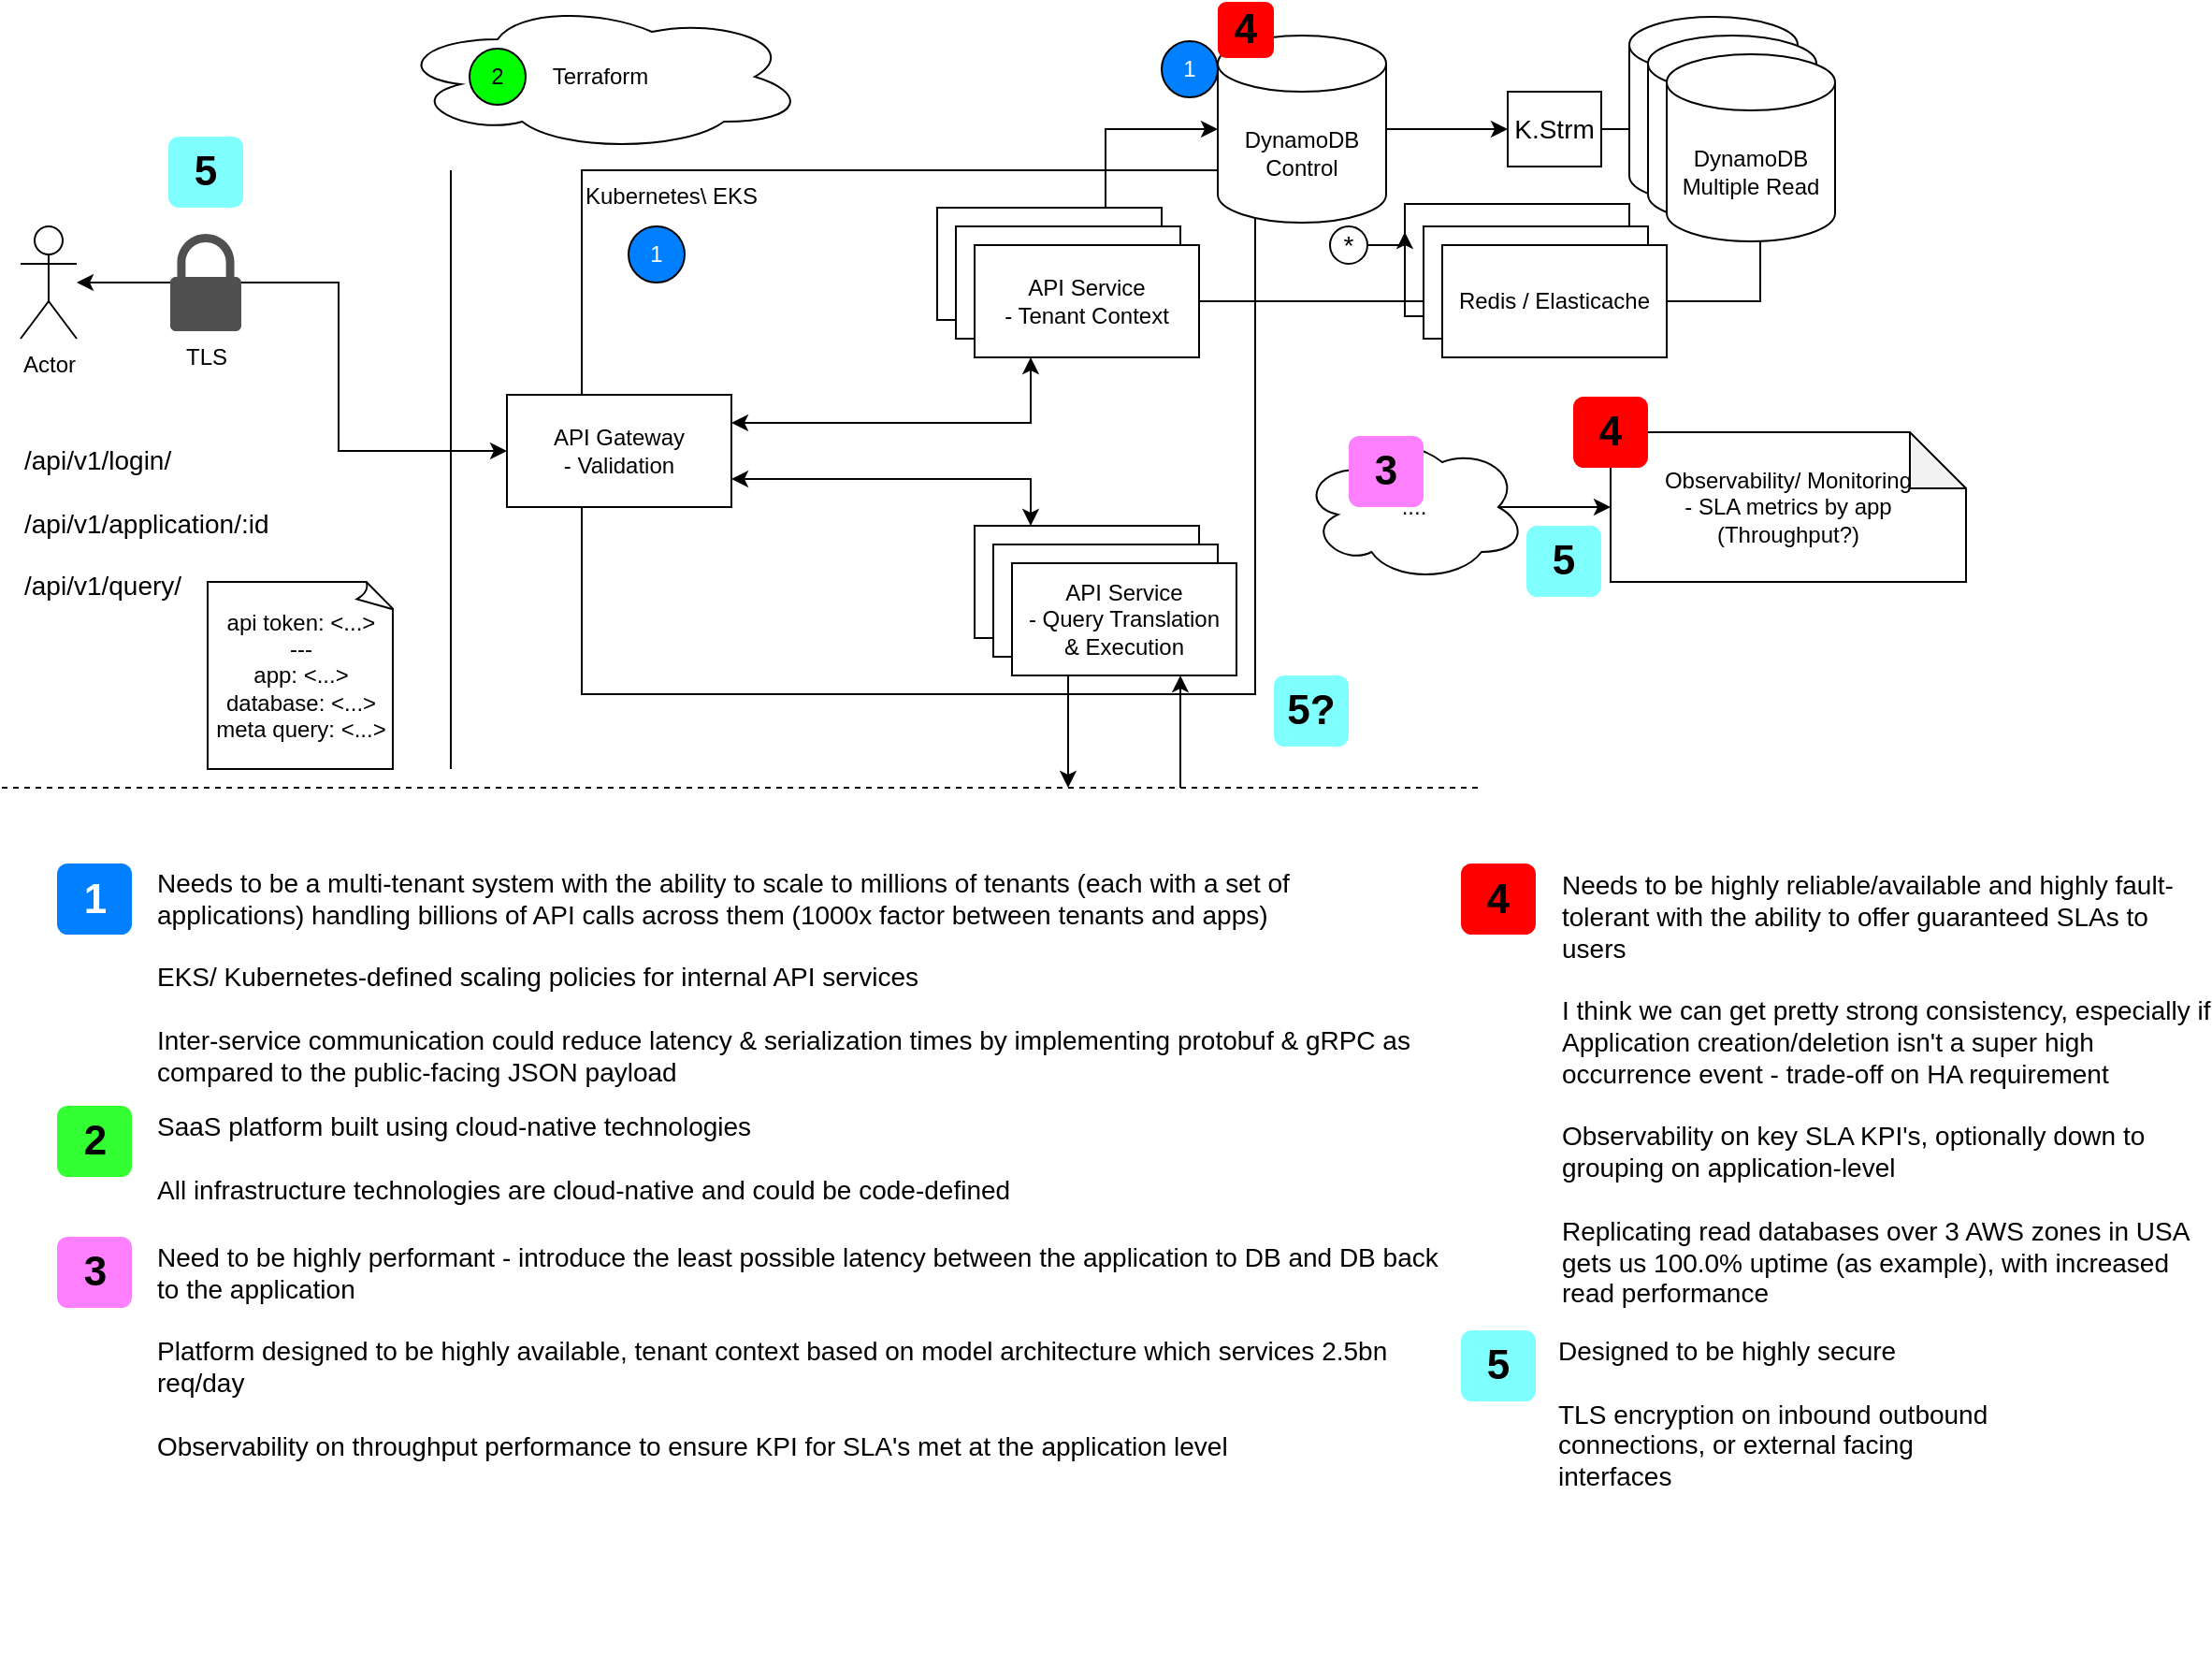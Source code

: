 <mxfile version="20.7.4" type="device"><diagram id="QqhK3WUlNgL-NaVFM3Zw" name="Page-1"><mxGraphModel dx="1134" dy="603" grid="1" gridSize="10" guides="1" tooltips="1" connect="1" arrows="1" fold="1" page="1" pageScale="1" pageWidth="850" pageHeight="1100" math="0" shadow="0"><root><mxCell id="0"/><mxCell id="1" parent="0"/><mxCell id="F1HsuNsBUmVkrQcJzJQE-38" value="Redis / Elasticache" style="rounded=0;whiteSpace=wrap;html=1;" parent="1" vertex="1"><mxGeometry x="1010" y="198" width="120" height="60" as="geometry"/></mxCell><mxCell id="F1HsuNsBUmVkrQcJzJQE-35" style="edgeStyle=orthogonalEdgeStyle;rounded=0;orthogonalLoop=1;jettySize=auto;html=1;exitX=1;exitY=0.5;exitDx=0;exitDy=0;fontSize=14;" parent="1" source="F1HsuNsBUmVkrQcJzJQE-32" target="F1HsuNsBUmVkrQcJzJQE-15" edge="1"><mxGeometry relative="1" as="geometry"/></mxCell><mxCell id="mWcm74a7uJMiMUH1cGID-33" value="Kubernetes\ EKS" style="rounded=0;whiteSpace=wrap;html=1;verticalAlign=top;align=left;" parent="1" vertex="1"><mxGeometry x="570" y="180" width="360" height="280" as="geometry"/></mxCell><mxCell id="F1HsuNsBUmVkrQcJzJQE-36" style="edgeStyle=orthogonalEdgeStyle;rounded=0;orthogonalLoop=1;jettySize=auto;html=1;exitX=0.75;exitY=0;exitDx=0;exitDy=0;entryX=0;entryY=0.5;entryDx=0;entryDy=0;entryPerimeter=0;fontSize=14;" parent="1" source="mWcm74a7uJMiMUH1cGID-17" target="F1HsuNsBUmVkrQcJzJQE-3" edge="1"><mxGeometry relative="1" as="geometry"/></mxCell><mxCell id="mWcm74a7uJMiMUH1cGID-17" value="API Services" style="rounded=0;whiteSpace=wrap;html=1;" parent="1" vertex="1"><mxGeometry x="760" y="200" width="120" height="60" as="geometry"/></mxCell><mxCell id="mWcm74a7uJMiMUH1cGID-2" value="" style="endArrow=none;html=1;rounded=0;" parent="1" edge="1"><mxGeometry width="50" height="50" relative="1" as="geometry"><mxPoint x="500" y="500" as="sourcePoint"/><mxPoint x="500" y="180" as="targetPoint"/></mxGeometry></mxCell><mxCell id="mWcm74a7uJMiMUH1cGID-3" value="Actor" style="shape=umlActor;verticalLabelPosition=bottom;verticalAlign=top;html=1;outlineConnect=0;" parent="1" vertex="1"><mxGeometry x="270" y="210" width="30" height="60" as="geometry"/></mxCell><mxCell id="mWcm74a7uJMiMUH1cGID-6" value="API Gateway&lt;br&gt;- Validation" style="rounded=0;whiteSpace=wrap;html=1;" parent="1" vertex="1"><mxGeometry x="530" y="300" width="120" height="60" as="geometry"/></mxCell><mxCell id="mWcm74a7uJMiMUH1cGID-9" value="API Services" style="rounded=0;whiteSpace=wrap;html=1;" parent="1" vertex="1"><mxGeometry x="770" y="210" width="120" height="60" as="geometry"/></mxCell><mxCell id="mWcm74a7uJMiMUH1cGID-19" style="edgeStyle=orthogonalEdgeStyle;rounded=0;orthogonalLoop=1;jettySize=auto;html=1;exitX=1;exitY=0.5;exitDx=0;exitDy=0;" parent="1" source="mWcm74a7uJMiMUH1cGID-10" target="mWcm74a7uJMiMUH1cGID-18" edge="1"><mxGeometry relative="1" as="geometry"/></mxCell><mxCell id="mWcm74a7uJMiMUH1cGID-10" value="API Service&lt;br&gt;- Tenant Context" style="rounded=0;whiteSpace=wrap;html=1;" parent="1" vertex="1"><mxGeometry x="780" y="220" width="120" height="60" as="geometry"/></mxCell><mxCell id="mWcm74a7uJMiMUH1cGID-15" value="" style="endArrow=classic;startArrow=classic;html=1;rounded=0;entryX=0;entryY=0.5;entryDx=0;entryDy=0;" parent="1" source="mWcm74a7uJMiMUH1cGID-3" target="mWcm74a7uJMiMUH1cGID-6" edge="1"><mxGeometry width="50" height="50" relative="1" as="geometry"><mxPoint x="320" y="290" as="sourcePoint"/><mxPoint x="430" y="240.0" as="targetPoint"/><Array as="points"><mxPoint x="440" y="240"/><mxPoint x="440" y="330"/></Array></mxGeometry></mxCell><mxCell id="mWcm74a7uJMiMUH1cGID-16" value="&lt;div&gt;TLS&lt;/div&gt;" style="sketch=0;pointerEvents=1;shadow=0;dashed=0;html=1;strokeColor=none;fillColor=#505050;labelPosition=center;verticalLabelPosition=bottom;verticalAlign=top;outlineConnect=0;align=center;shape=mxgraph.office.security.lock_protected;" parent="1" vertex="1"><mxGeometry x="350" y="214" width="38" height="52" as="geometry"/></mxCell><mxCell id="F1HsuNsBUmVkrQcJzJQE-31" style="edgeStyle=orthogonalEdgeStyle;rounded=0;orthogonalLoop=1;jettySize=auto;html=1;exitX=1;exitY=0.5;exitDx=0;exitDy=0;entryX=0.556;entryY=0.4;entryDx=0;entryDy=0;entryPerimeter=0;fontSize=14;" parent="1" source="mWcm74a7uJMiMUH1cGID-18" target="F1HsuNsBUmVkrQcJzJQE-18" edge="1"><mxGeometry relative="1" as="geometry"/></mxCell><mxCell id="mWcm74a7uJMiMUH1cGID-22" value="" style="rounded=0;whiteSpace=wrap;html=1;" parent="1" vertex="1"><mxGeometry x="780" y="370" width="120" height="60" as="geometry"/></mxCell><mxCell id="mWcm74a7uJMiMUH1cGID-23" value="" style="rounded=0;whiteSpace=wrap;html=1;" parent="1" vertex="1"><mxGeometry x="790" y="380" width="120" height="60" as="geometry"/></mxCell><mxCell id="mWcm74a7uJMiMUH1cGID-24" value="API Service&lt;br&gt;- Query Translation&lt;br&gt;&amp;amp; Execution" style="rounded=0;whiteSpace=wrap;html=1;" parent="1" vertex="1"><mxGeometry x="800" y="390" width="120" height="60" as="geometry"/></mxCell><mxCell id="mWcm74a7uJMiMUH1cGID-26" value="" style="endArrow=none;dashed=1;html=1;rounded=0;" parent="1" edge="1"><mxGeometry width="50" height="50" relative="1" as="geometry"><mxPoint x="260" y="510" as="sourcePoint"/><mxPoint x="1050" y="510" as="targetPoint"/></mxGeometry></mxCell><mxCell id="mWcm74a7uJMiMUH1cGID-27" value="" style="endArrow=classic;html=1;rounded=0;exitX=0.25;exitY=1;exitDx=0;exitDy=0;" parent="1" source="mWcm74a7uJMiMUH1cGID-24" edge="1"><mxGeometry width="50" height="50" relative="1" as="geometry"><mxPoint x="800" y="520" as="sourcePoint"/><mxPoint x="830" y="510" as="targetPoint"/></mxGeometry></mxCell><mxCell id="mWcm74a7uJMiMUH1cGID-31" value="" style="endArrow=classic;html=1;rounded=0;entryX=0.75;entryY=1;entryDx=0;entryDy=0;" parent="1" target="mWcm74a7uJMiMUH1cGID-24" edge="1"><mxGeometry width="50" height="50" relative="1" as="geometry"><mxPoint x="890" y="510" as="sourcePoint"/><mxPoint x="920" y="470" as="targetPoint"/></mxGeometry></mxCell><mxCell id="mWcm74a7uJMiMUH1cGID-32" value="1" style="ellipse;whiteSpace=wrap;html=1;aspect=fixed;fontColor=#ffffff;fillColor=#0080ff;" parent="1" vertex="1"><mxGeometry x="595" y="210" width="30" height="30" as="geometry"/></mxCell><mxCell id="mWcm74a7uJMiMUH1cGID-35" value="1" style="ellipse;whiteSpace=wrap;html=1;aspect=fixed;fillColor=#0080ff;fontColor=#ffffff;" parent="1" vertex="1"><mxGeometry x="880" y="111" width="30" height="30" as="geometry"/></mxCell><mxCell id="mWcm74a7uJMiMUH1cGID-48" value="&lt;div&gt;Observability/ Monitoring&lt;/div&gt;&lt;div&gt;- SLA metrics by app (Throughput?)&lt;br&gt;&lt;/div&gt;" style="shape=note;whiteSpace=wrap;html=1;backgroundOutline=1;darkOpacity=0.05;" parent="1" vertex="1"><mxGeometry x="1120" y="320" width="190" height="80" as="geometry"/></mxCell><mxCell id="mWcm74a7uJMiMUH1cGID-53" style="edgeStyle=orthogonalEdgeStyle;rounded=0;orthogonalLoop=1;jettySize=auto;html=1;exitX=0.875;exitY=0.5;exitDx=0;exitDy=0;exitPerimeter=0;entryX=0;entryY=0.5;entryDx=0;entryDy=0;entryPerimeter=0;" parent="1" source="mWcm74a7uJMiMUH1cGID-52" target="mWcm74a7uJMiMUH1cGID-48" edge="1"><mxGeometry relative="1" as="geometry"/></mxCell><mxCell id="mWcm74a7uJMiMUH1cGID-52" value="...." style="ellipse;shape=cloud;whiteSpace=wrap;html=1;" parent="1" vertex="1"><mxGeometry x="955" y="320" width="120" height="80" as="geometry"/></mxCell><mxCell id="mWcm74a7uJMiMUH1cGID-58" value="1" style="rounded=1;whiteSpace=wrap;html=1;fillColor=#0080FF;strokeColor=none;fontColor=#FFFFFF;fontStyle=1;fontSize=22;labelBackgroundColor=none;" parent="1" vertex="1"><mxGeometry x="289.5" y="550.5" width="40" height="38" as="geometry"/></mxCell><mxCell id="mWcm74a7uJMiMUH1cGID-59" value="&lt;div&gt;&lt;font face=&quot;arial, sans-serif&quot; color=&quot;#000000&quot;&gt;Needs to be a multi-tenant system with the ability to scale to millions of tenants (each with a set of&amp;nbsp; applications) handling billions of API calls across them (1000x factor between tenants and apps)&lt;br&gt;&lt;/font&gt;&lt;/div&gt;&lt;div&gt;&lt;font face=&quot;arial, sans-serif&quot; color=&quot;#000000&quot;&gt;&lt;br&gt;&lt;/font&gt;&lt;/div&gt;&lt;div&gt;&lt;font face=&quot;arial, sans-serif&quot; color=&quot;#000000&quot;&gt;EKS/ Kubernetes-defined scaling policies for internal API services&lt;br&gt;&lt;/font&gt;&lt;/div&gt;&lt;div&gt;&lt;font face=&quot;arial, sans-serif&quot; color=&quot;#000000&quot;&gt;&lt;br&gt;&lt;/font&gt;&lt;/div&gt;&lt;div&gt;&lt;font face=&quot;arial, sans-serif&quot; color=&quot;#000000&quot;&gt;Inter-service communication could reduce latency &amp;amp; serialization times by implementing protobuf &amp;amp; gRPC as compared to the public-facing JSON payload&lt;br&gt;&lt;/font&gt;&lt;/div&gt;" style="text;html=1;align=left;verticalAlign=top;spacingTop=-4;fontSize=14;labelBackgroundColor=none;whiteSpace=wrap;" parent="1" vertex="1"><mxGeometry x="341" y="550" width="689" height="150" as="geometry"/></mxCell><mxCell id="mWcm74a7uJMiMUH1cGID-60" value="Terraform" style="ellipse;shape=cloud;whiteSpace=wrap;html=1;fontColor=#000000;fillColor=#ffffff;" parent="1" vertex="1"><mxGeometry x="470" y="90" width="220" height="80" as="geometry"/></mxCell><mxCell id="mWcm74a7uJMiMUH1cGID-61" value="&lt;div&gt;2&lt;/div&gt;" style="ellipse;whiteSpace=wrap;html=1;aspect=fixed;fontColor=#000000;fillColor=#00ff00;" parent="1" vertex="1"><mxGeometry x="510" y="115" width="30" height="30" as="geometry"/></mxCell><mxCell id="mWcm74a7uJMiMUH1cGID-62" value="2" style="rounded=1;whiteSpace=wrap;html=1;fillColor=#33FF33;strokeColor=none;fontColor=#000000;fontStyle=1;fontSize=22;labelBackgroundColor=none;" parent="1" vertex="1"><mxGeometry x="289.5" y="680" width="40" height="38" as="geometry"/></mxCell><mxCell id="mWcm74a7uJMiMUH1cGID-63" value="&lt;div&gt;&lt;font face=&quot;arial, sans-serif&quot; color=&quot;#000000&quot;&gt;SaaS &lt;span class=&quot;gmail-il&quot;&gt;platform&lt;/span&gt; built using cloud-native technologies&lt;/font&gt;&lt;br&gt;&lt;/div&gt;&lt;div&gt;&lt;font face=&quot;arial, sans-serif&quot; color=&quot;#000000&quot;&gt;&lt;br&gt;&lt;/font&gt;&lt;/div&gt;&lt;div&gt;&lt;font face=&quot;arial, sans-serif&quot; color=&quot;#000000&quot;&gt;All infrastructure technologies are cloud-native and could be code-defined&lt;br&gt;&lt;/font&gt;&lt;/div&gt;" style="text;html=1;align=left;verticalAlign=top;spacingTop=-4;fontSize=14;labelBackgroundColor=none;whiteSpace=wrap;" parent="1" vertex="1"><mxGeometry x="341" y="680" width="689" height="70" as="geometry"/></mxCell><mxCell id="mWcm74a7uJMiMUH1cGID-67" value="3" style="rounded=1;whiteSpace=wrap;html=1;fillColor=#ff80ff;strokeColor=none;fontColor=#000000;fontStyle=1;fontSize=22;labelBackgroundColor=none;" parent="1" vertex="1"><mxGeometry x="289.5" y="750" width="40" height="38" as="geometry"/></mxCell><mxCell id="mWcm74a7uJMiMUH1cGID-68" value="&lt;div&gt;&lt;font face=&quot;arial, sans-serif&quot; color=&quot;#000000&quot;&gt;Need to be highly performant - introduce the least possible latency between the application to DB and DB back to the application&lt;/font&gt;&lt;/div&gt;&lt;div&gt;&lt;font face=&quot;arial, sans-serif&quot; color=&quot;#000000&quot;&gt;&lt;br&gt;&lt;/font&gt;&lt;/div&gt;&lt;div&gt;&lt;font face=&quot;arial, sans-serif&quot; color=&quot;#000000&quot;&gt;Platform designed to be highly available, tenant context based on model architecture which services 2.5bn req/day &lt;br&gt;&lt;/font&gt;&lt;/div&gt;&lt;div&gt;&lt;font face=&quot;arial, sans-serif&quot; color=&quot;#000000&quot;&gt;&lt;br&gt;&lt;/font&gt;&lt;/div&gt;&lt;div&gt;&lt;font face=&quot;arial, sans-serif&quot; color=&quot;#000000&quot;&gt;Observability on throughput performance to ensure KPI for SLA's met at the application level&lt;br&gt;&lt;/font&gt;&lt;/div&gt;&lt;div&gt;&lt;font face=&quot;arial, sans-serif&quot; color=&quot;#000000&quot;&gt;&lt;br&gt;&lt;/font&gt;&lt;/div&gt;" style="text;html=1;align=left;verticalAlign=top;spacingTop=-4;fontSize=14;labelBackgroundColor=none;whiteSpace=wrap;" parent="1" vertex="1"><mxGeometry x="341" y="750" width="689" height="140" as="geometry"/></mxCell><mxCell id="mWcm74a7uJMiMUH1cGID-69" value="3" style="rounded=1;whiteSpace=wrap;html=1;fillColor=#ff80ff;strokeColor=none;fontColor=#000000;fontStyle=1;fontSize=22;labelBackgroundColor=none;" parent="1" vertex="1"><mxGeometry x="980" y="322" width="40" height="38" as="geometry"/></mxCell><mxCell id="mWcm74a7uJMiMUH1cGID-70" value="4" style="rounded=1;whiteSpace=wrap;html=1;fillColor=#ff0000;strokeColor=none;fontColor=#000000;fontStyle=1;fontSize=22;labelBackgroundColor=none;" parent="1" vertex="1"><mxGeometry x="1040" y="550.5" width="40" height="38" as="geometry"/></mxCell><mxCell id="mWcm74a7uJMiMUH1cGID-71" value="&lt;div&gt;&lt;font face=&quot;arial, sans-serif&quot; color=&quot;#000000&quot;&gt;Needs to be highly reliable/available and highly fault-tolerant with the ability to offer guaranteed SLAs to users&lt;/font&gt;&lt;/div&gt;&lt;div&gt;&lt;font face=&quot;arial, sans-serif&quot; color=&quot;#000000&quot;&gt;&lt;br&gt;&lt;/font&gt;&lt;/div&gt;&lt;div&gt;&lt;font face=&quot;arial, sans-serif&quot;&gt;I think we can get pretty strong consistency, especially if Application creation/deletion isn't a super high occurrence event&lt;/font&gt;&lt;font face=&quot;arial, sans-serif&quot; color=&quot;#000000&quot;&gt; - trade-off on HA requirement&lt;br&gt;&lt;/font&gt;&lt;/div&gt;&lt;div&gt;&lt;font face=&quot;arial, sans-serif&quot; color=&quot;#000000&quot;&gt;&lt;br&gt;&lt;/font&gt;&lt;/div&gt;&lt;div&gt;&lt;font face=&quot;arial, sans-serif&quot; color=&quot;#000000&quot;&gt;Observability on key SLA KPI's, optionally down to grouping on application-level&lt;br&gt;&lt;br&gt;Replicating read databases over 3 AWS zones in USA gets us 100.0% uptime &lt;/font&gt;&lt;font face=&quot;arial, sans-serif&quot; color=&quot;#000000&quot;&gt;(as example)&lt;/font&gt;&lt;font face=&quot;arial, sans-serif&quot; color=&quot;#000000&quot;&gt;, with increased read performance&lt;br&gt;&lt;/font&gt;&lt;/div&gt;" style="text;html=1;align=left;verticalAlign=top;spacingTop=-4;fontSize=14;labelBackgroundColor=none;whiteSpace=wrap;" parent="1" vertex="1"><mxGeometry x="1091.5" y="550.5" width="348.5" height="249.5" as="geometry"/></mxCell><mxCell id="mWcm74a7uJMiMUH1cGID-72" value="4" style="rounded=1;whiteSpace=wrap;html=1;fillColor=#ff0000;strokeColor=none;fontColor=#000000;fontStyle=1;fontSize=22;labelBackgroundColor=none;" parent="1" vertex="1"><mxGeometry x="1100" y="301" width="40" height="38" as="geometry"/></mxCell><mxCell id="mWcm74a7uJMiMUH1cGID-74" value="5" style="rounded=1;whiteSpace=wrap;html=1;fillColor=#80ffff;strokeColor=none;fontColor=#000000;fontStyle=1;fontSize=22;labelBackgroundColor=none;" parent="1" vertex="1"><mxGeometry x="1040" y="800" width="40" height="38" as="geometry"/></mxCell><mxCell id="mWcm74a7uJMiMUH1cGID-75" value="&lt;div&gt;&lt;font face=&quot;arial, sans-serif&quot; color=&quot;#000000&quot;&gt;Designed to be highly secure&lt;/font&gt;&lt;/div&gt;&lt;div&gt;&lt;font face=&quot;arial, sans-serif&quot; color=&quot;#000000&quot;&gt;&lt;br&gt;&lt;/font&gt;&lt;/div&gt;&lt;div&gt;TLS encryption on inbound outbound connections, or external facing interfaces&lt;/div&gt;&lt;div&gt;&lt;br&gt;&lt;/div&gt;&lt;div&gt;&lt;br&gt;&lt;/div&gt;" style="text;html=1;align=left;verticalAlign=top;spacingTop=-4;fontSize=14;labelBackgroundColor=none;whiteSpace=wrap;" parent="1" vertex="1"><mxGeometry x="1090" y="800" width="240" height="180" as="geometry"/></mxCell><mxCell id="mWcm74a7uJMiMUH1cGID-76" value="5" style="rounded=1;whiteSpace=wrap;html=1;fillColor=#80ffff;strokeColor=none;fontColor=#000000;fontStyle=1;fontSize=22;labelBackgroundColor=none;" parent="1" vertex="1"><mxGeometry x="349" y="162" width="40" height="38" as="geometry"/></mxCell><mxCell id="mWcm74a7uJMiMUH1cGID-80" value="5?" style="rounded=1;whiteSpace=wrap;html=1;fillColor=#80ffff;strokeColor=none;fontColor=#000000;fontStyle=1;fontSize=22;labelBackgroundColor=none;" parent="1" vertex="1"><mxGeometry x="940" y="450" width="40" height="38" as="geometry"/></mxCell><mxCell id="mWcm74a7uJMiMUH1cGID-81" value="5" style="rounded=1;whiteSpace=wrap;html=1;fillColor=#80ffff;strokeColor=none;fontColor=#000000;fontStyle=1;fontSize=22;labelBackgroundColor=none;" parent="1" vertex="1"><mxGeometry x="1075" y="370" width="40" height="38" as="geometry"/></mxCell><mxCell id="F1HsuNsBUmVkrQcJzJQE-1" value="&lt;div&gt;api token: &amp;lt;...&amp;gt;&lt;/div&gt;&lt;div&gt;---&lt;br&gt;&lt;/div&gt;&lt;div&gt;app: &amp;lt;...&amp;gt;&lt;br&gt;&lt;/div&gt;database: &amp;lt;...&amp;gt;&lt;br&gt;meta query: &amp;lt;...&amp;gt;" style="whiteSpace=wrap;html=1;shape=mxgraph.basic.document" parent="1" vertex="1"><mxGeometry x="370" y="400" width="100" height="100" as="geometry"/></mxCell><mxCell id="F1HsuNsBUmVkrQcJzJQE-34" style="edgeStyle=orthogonalEdgeStyle;rounded=0;orthogonalLoop=1;jettySize=auto;html=1;exitX=1;exitY=0.5;exitDx=0;exitDy=0;exitPerimeter=0;entryX=0;entryY=0.5;entryDx=0;entryDy=0;fontSize=14;" parent="1" source="F1HsuNsBUmVkrQcJzJQE-3" target="F1HsuNsBUmVkrQcJzJQE-32" edge="1"><mxGeometry relative="1" as="geometry"/></mxCell><mxCell id="F1HsuNsBUmVkrQcJzJQE-3" value="&lt;div&gt;DynamoDB&lt;br&gt;&lt;/div&gt;Control" style="shape=cylinder3;whiteSpace=wrap;html=1;boundedLbl=1;backgroundOutline=1;size=15;" parent="1" vertex="1"><mxGeometry x="910" y="108" width="90" height="100" as="geometry"/></mxCell><mxCell id="F1HsuNsBUmVkrQcJzJQE-11" value="" style="endArrow=classic;startArrow=classic;html=1;rounded=0;exitX=1;exitY=0.75;exitDx=0;exitDy=0;entryX=0.25;entryY=0;entryDx=0;entryDy=0;" parent="1" source="mWcm74a7uJMiMUH1cGID-6" target="mWcm74a7uJMiMUH1cGID-22" edge="1"><mxGeometry width="50" height="50" relative="1" as="geometry"><mxPoint x="710" y="430" as="sourcePoint"/><mxPoint x="760" y="380" as="targetPoint"/><Array as="points"><mxPoint x="810" y="345"/></Array></mxGeometry></mxCell><mxCell id="F1HsuNsBUmVkrQcJzJQE-13" value="" style="endArrow=classic;startArrow=classic;html=1;rounded=0;exitX=1;exitY=0.25;exitDx=0;exitDy=0;entryX=0.25;entryY=1;entryDx=0;entryDy=0;" parent="1" source="mWcm74a7uJMiMUH1cGID-6" target="mWcm74a7uJMiMUH1cGID-10" edge="1"><mxGeometry width="50" height="50" relative="1" as="geometry"><mxPoint x="940" y="340" as="sourcePoint"/><mxPoint x="990" y="290" as="targetPoint"/><Array as="points"><mxPoint x="810" y="315"/></Array></mxGeometry></mxCell><mxCell id="F1HsuNsBUmVkrQcJzJQE-14" value="&lt;div style=&quot;font-size: 14px;&quot; align=&quot;left&quot;&gt;/api/v1/login/&lt;br style=&quot;font-size: 14px;&quot;&gt;&lt;br style=&quot;font-size: 14px;&quot;&gt;/api/v1/application/:id&lt;br style=&quot;font-size: 14px;&quot;&gt;&lt;br style=&quot;font-size: 14px;&quot;&gt;/api/v1/query/&lt;/div&gt;" style="text;html=1;strokeColor=none;fillColor=none;align=left;verticalAlign=top;whiteSpace=wrap;rounded=0;fontSize=14;" parent="1" vertex="1"><mxGeometry x="270" y="320" width="200" height="130" as="geometry"/></mxCell><mxCell id="F1HsuNsBUmVkrQcJzJQE-15" value="&lt;div&gt;Postgres / Aurora &lt;br&gt;&lt;/div&gt;&lt;div&gt;&lt;br&gt;&lt;/div&gt;Lead - Follow" style="shape=cylinder3;whiteSpace=wrap;html=1;boundedLbl=1;backgroundOutline=1;size=15;" parent="1" vertex="1"><mxGeometry x="1130" y="98" width="90" height="100" as="geometry"/></mxCell><mxCell id="F1HsuNsBUmVkrQcJzJQE-16" value="4" style="rounded=1;whiteSpace=wrap;html=1;fillColor=#ff0000;strokeColor=none;fontColor=#000000;fontStyle=1;fontSize=22;labelBackgroundColor=none;" parent="1" vertex="1"><mxGeometry x="910" y="90" width="30" height="30" as="geometry"/></mxCell><mxCell id="F1HsuNsBUmVkrQcJzJQE-17" value="&lt;div&gt;Postgres / Aurora &lt;br&gt;&lt;/div&gt;&lt;div&gt;&lt;br&gt;&lt;/div&gt;Lead - Follow" style="shape=cylinder3;whiteSpace=wrap;html=1;boundedLbl=1;backgroundOutline=1;size=15;" parent="1" vertex="1"><mxGeometry x="1140" y="108" width="90" height="100" as="geometry"/></mxCell><mxCell id="F1HsuNsBUmVkrQcJzJQE-18" value="&lt;div&gt;DynamoDB&lt;/div&gt;Multiple Read" style="shape=cylinder3;whiteSpace=wrap;html=1;boundedLbl=1;backgroundOutline=1;size=15;" parent="1" vertex="1"><mxGeometry x="1150" y="118" width="90" height="100" as="geometry"/></mxCell><mxCell id="F1HsuNsBUmVkrQcJzJQE-32" value="K.Strm" style="rounded=0;whiteSpace=wrap;html=1;fontSize=14;" parent="1" vertex="1"><mxGeometry x="1065" y="138" width="50" height="40" as="geometry"/></mxCell><mxCell id="F1HsuNsBUmVkrQcJzJQE-37" value="Redis / Elasticache" style="rounded=0;whiteSpace=wrap;html=1;" parent="1" vertex="1"><mxGeometry x="1020" y="210" width="120" height="60" as="geometry"/></mxCell><mxCell id="mWcm74a7uJMiMUH1cGID-18" value="Redis / Elasticache" style="rounded=0;whiteSpace=wrap;html=1;" parent="1" vertex="1"><mxGeometry x="1030" y="220" width="120" height="60" as="geometry"/></mxCell><mxCell id="F1HsuNsBUmVkrQcJzJQE-41" style="edgeStyle=orthogonalEdgeStyle;rounded=0;orthogonalLoop=1;jettySize=auto;html=1;exitX=1;exitY=0.5;exitDx=0;exitDy=0;entryX=0;entryY=0.25;entryDx=0;entryDy=0;fontSize=14;" parent="1" source="F1HsuNsBUmVkrQcJzJQE-39" target="F1HsuNsBUmVkrQcJzJQE-38" edge="1"><mxGeometry relative="1" as="geometry"/></mxCell><mxCell id="F1HsuNsBUmVkrQcJzJQE-39" value="*" style="ellipse;whiteSpace=wrap;html=1;fontSize=14;" parent="1" vertex="1"><mxGeometry x="970" y="210" width="20" height="20" as="geometry"/></mxCell></root></mxGraphModel></diagram></mxfile>